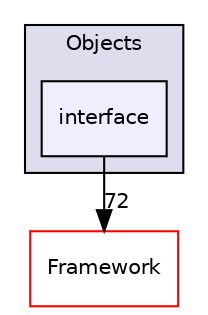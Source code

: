 digraph "Objects/interface" {
  compound=true
  node [ fontsize="10", fontname="Helvetica"];
  edge [ labelfontsize="10", labelfontname="Helvetica"];
  subgraph clusterdir_5dafd4660615c7e05a84a5ee9d9fd12b {
    graph [ bgcolor="#ddddee", pencolor="black", label="Objects" fontname="Helvetica", fontsize="10", URL="dir_5dafd4660615c7e05a84a5ee9d9fd12b.html"]
  dir_072e9eda35606d5d78d217910a237ee0 [shape=box, label="interface", style="filled", fillcolor="#eeeeff", pencolor="black", URL="dir_072e9eda35606d5d78d217910a237ee0.html"];
  }
  dir_bcbb2cf9a3d3d83e5515c82071a07177 [shape=box label="Framework" fillcolor="white" style="filled" color="red" URL="dir_bcbb2cf9a3d3d83e5515c82071a07177.html"];
  dir_072e9eda35606d5d78d217910a237ee0->dir_bcbb2cf9a3d3d83e5515c82071a07177 [headlabel="72", labeldistance=1.5 headhref="dir_000007_000000.html"];
}
